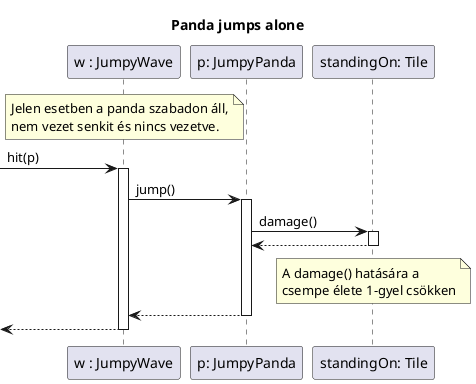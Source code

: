 @startuml
title Panda jumps alone

participant "w : JumpyWave" as w

participant "p: JumpyPanda" as p2
participant "standingOn: Tile" as standingOn


note over w
Jelen esetben a panda szabadon áll,
nem vezet senkit és nincs vezetve.
end note
[->w: hit(p)
activate w


w->p2 ++: jump()






p2->standingOn ++ : damage()
standingOn-->p2 --
note over standingOn
A damage() hatására a
csempe élete 1-gyel csökken
end note





p2-->w --


[<-- w
deactivate w

@enduml